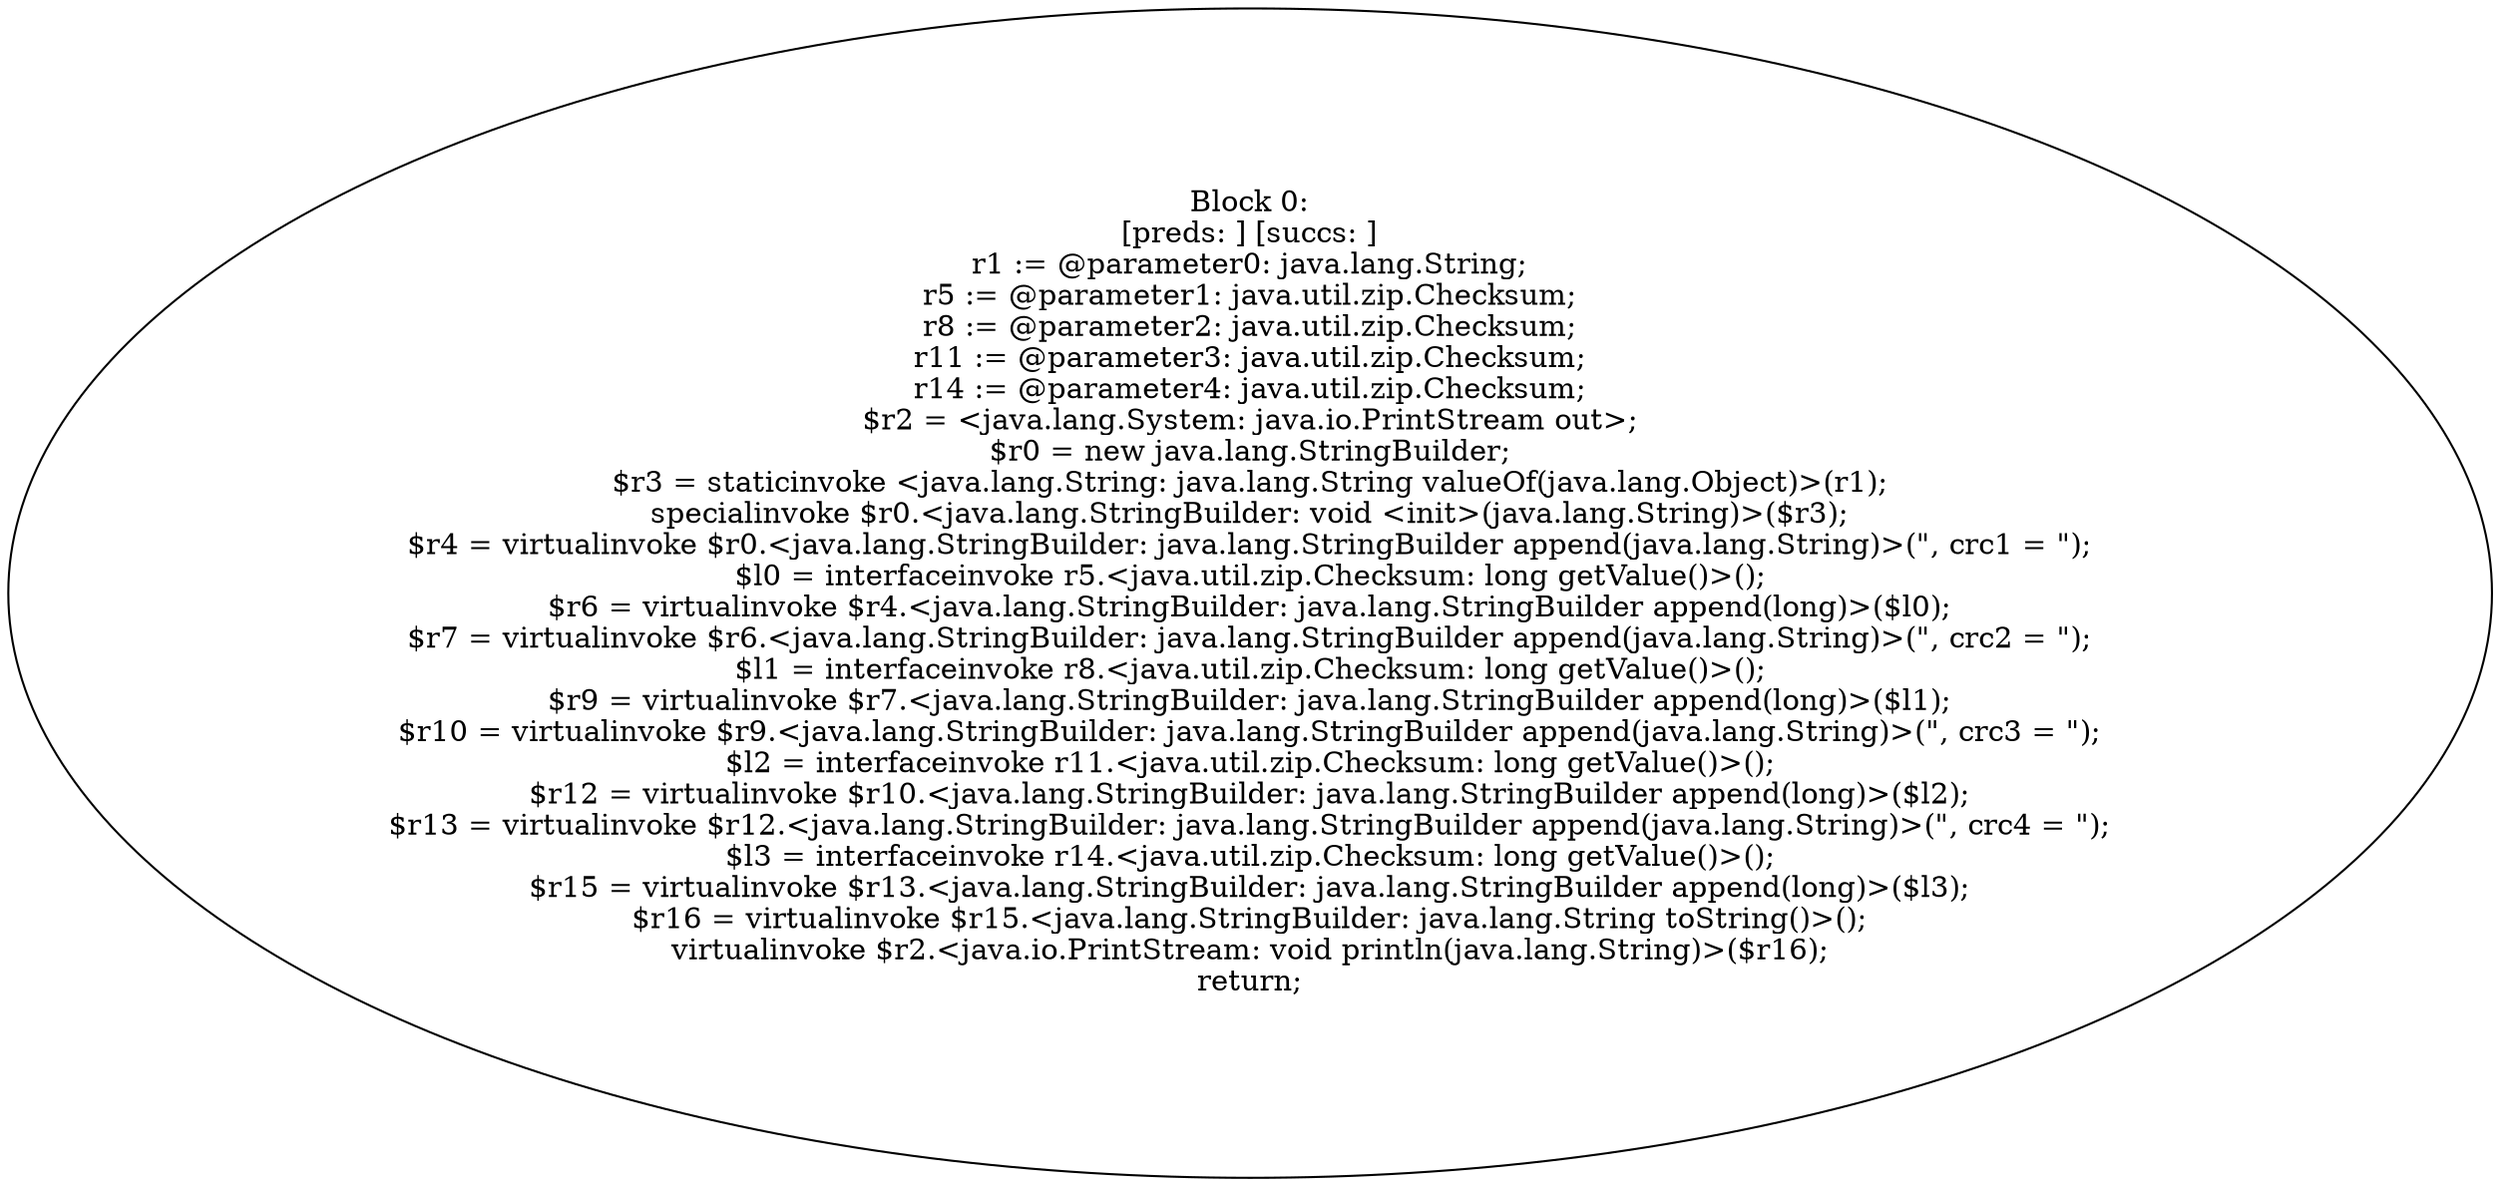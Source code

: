 digraph "unitGraph" {
    "Block 0:
[preds: ] [succs: ]
r1 := @parameter0: java.lang.String;
r5 := @parameter1: java.util.zip.Checksum;
r8 := @parameter2: java.util.zip.Checksum;
r11 := @parameter3: java.util.zip.Checksum;
r14 := @parameter4: java.util.zip.Checksum;
$r2 = <java.lang.System: java.io.PrintStream out>;
$r0 = new java.lang.StringBuilder;
$r3 = staticinvoke <java.lang.String: java.lang.String valueOf(java.lang.Object)>(r1);
specialinvoke $r0.<java.lang.StringBuilder: void <init>(java.lang.String)>($r3);
$r4 = virtualinvoke $r0.<java.lang.StringBuilder: java.lang.StringBuilder append(java.lang.String)>(\", crc1 = \");
$l0 = interfaceinvoke r5.<java.util.zip.Checksum: long getValue()>();
$r6 = virtualinvoke $r4.<java.lang.StringBuilder: java.lang.StringBuilder append(long)>($l0);
$r7 = virtualinvoke $r6.<java.lang.StringBuilder: java.lang.StringBuilder append(java.lang.String)>(\", crc2 = \");
$l1 = interfaceinvoke r8.<java.util.zip.Checksum: long getValue()>();
$r9 = virtualinvoke $r7.<java.lang.StringBuilder: java.lang.StringBuilder append(long)>($l1);
$r10 = virtualinvoke $r9.<java.lang.StringBuilder: java.lang.StringBuilder append(java.lang.String)>(\", crc3 = \");
$l2 = interfaceinvoke r11.<java.util.zip.Checksum: long getValue()>();
$r12 = virtualinvoke $r10.<java.lang.StringBuilder: java.lang.StringBuilder append(long)>($l2);
$r13 = virtualinvoke $r12.<java.lang.StringBuilder: java.lang.StringBuilder append(java.lang.String)>(\", crc4 = \");
$l3 = interfaceinvoke r14.<java.util.zip.Checksum: long getValue()>();
$r15 = virtualinvoke $r13.<java.lang.StringBuilder: java.lang.StringBuilder append(long)>($l3);
$r16 = virtualinvoke $r15.<java.lang.StringBuilder: java.lang.String toString()>();
virtualinvoke $r2.<java.io.PrintStream: void println(java.lang.String)>($r16);
return;
"
}
